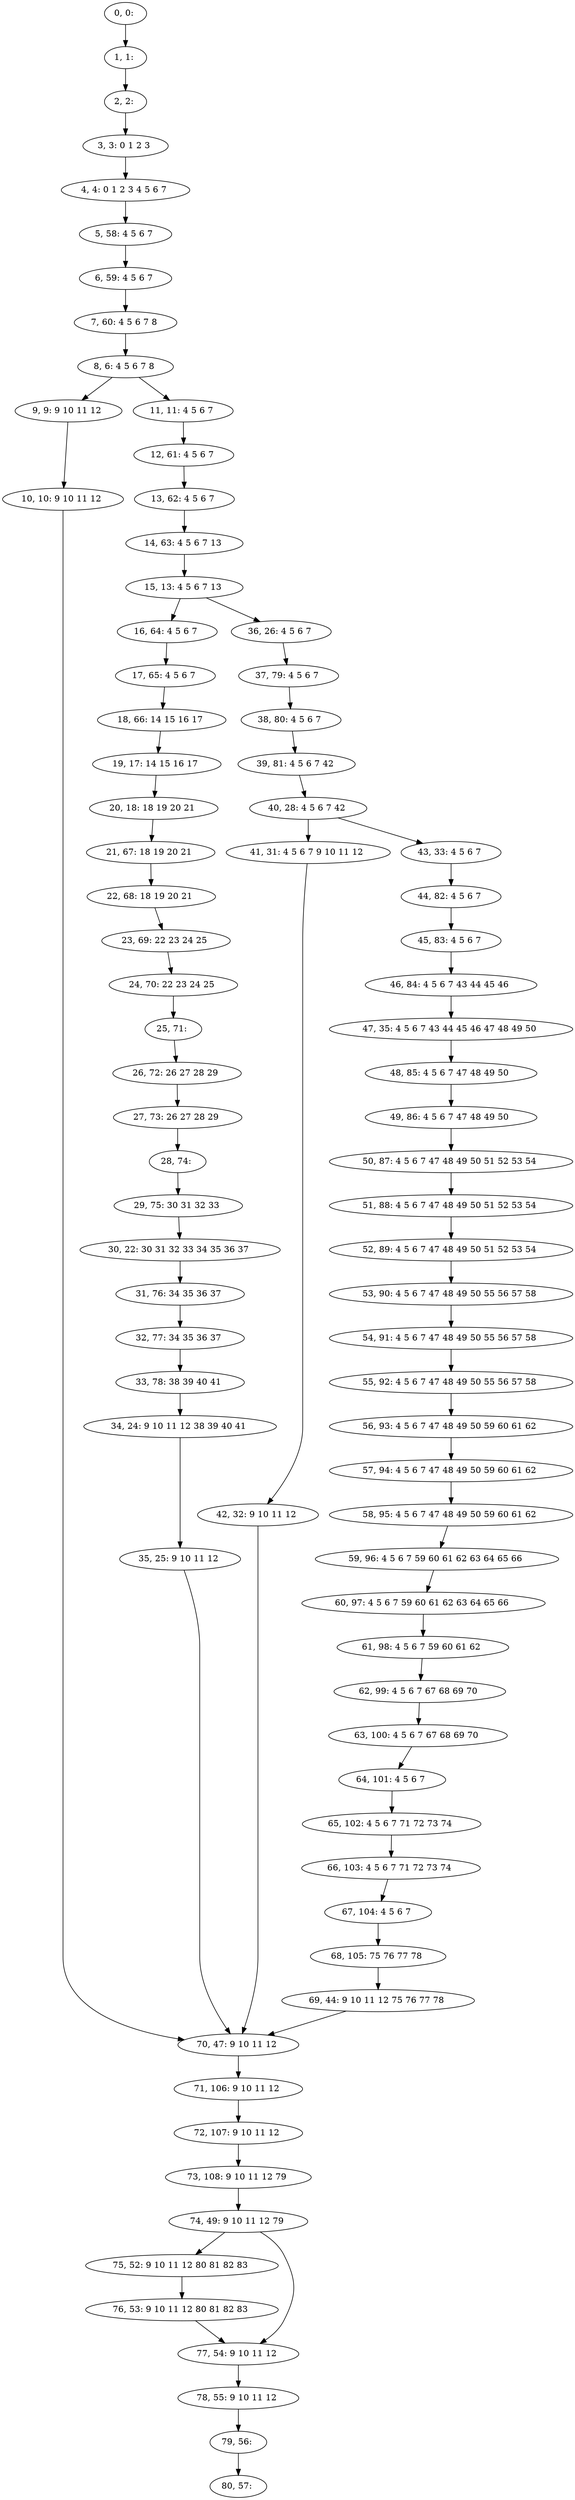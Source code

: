 digraph G {
0[label="0, 0: "];
1[label="1, 1: "];
2[label="2, 2: "];
3[label="3, 3: 0 1 2 3 "];
4[label="4, 4: 0 1 2 3 4 5 6 7 "];
5[label="5, 58: 4 5 6 7 "];
6[label="6, 59: 4 5 6 7 "];
7[label="7, 60: 4 5 6 7 8 "];
8[label="8, 6: 4 5 6 7 8 "];
9[label="9, 9: 9 10 11 12 "];
10[label="10, 10: 9 10 11 12 "];
11[label="11, 11: 4 5 6 7 "];
12[label="12, 61: 4 5 6 7 "];
13[label="13, 62: 4 5 6 7 "];
14[label="14, 63: 4 5 6 7 13 "];
15[label="15, 13: 4 5 6 7 13 "];
16[label="16, 64: 4 5 6 7 "];
17[label="17, 65: 4 5 6 7 "];
18[label="18, 66: 14 15 16 17 "];
19[label="19, 17: 14 15 16 17 "];
20[label="20, 18: 18 19 20 21 "];
21[label="21, 67: 18 19 20 21 "];
22[label="22, 68: 18 19 20 21 "];
23[label="23, 69: 22 23 24 25 "];
24[label="24, 70: 22 23 24 25 "];
25[label="25, 71: "];
26[label="26, 72: 26 27 28 29 "];
27[label="27, 73: 26 27 28 29 "];
28[label="28, 74: "];
29[label="29, 75: 30 31 32 33 "];
30[label="30, 22: 30 31 32 33 34 35 36 37 "];
31[label="31, 76: 34 35 36 37 "];
32[label="32, 77: 34 35 36 37 "];
33[label="33, 78: 38 39 40 41 "];
34[label="34, 24: 9 10 11 12 38 39 40 41 "];
35[label="35, 25: 9 10 11 12 "];
36[label="36, 26: 4 5 6 7 "];
37[label="37, 79: 4 5 6 7 "];
38[label="38, 80: 4 5 6 7 "];
39[label="39, 81: 4 5 6 7 42 "];
40[label="40, 28: 4 5 6 7 42 "];
41[label="41, 31: 4 5 6 7 9 10 11 12 "];
42[label="42, 32: 9 10 11 12 "];
43[label="43, 33: 4 5 6 7 "];
44[label="44, 82: 4 5 6 7 "];
45[label="45, 83: 4 5 6 7 "];
46[label="46, 84: 4 5 6 7 43 44 45 46 "];
47[label="47, 35: 4 5 6 7 43 44 45 46 47 48 49 50 "];
48[label="48, 85: 4 5 6 7 47 48 49 50 "];
49[label="49, 86: 4 5 6 7 47 48 49 50 "];
50[label="50, 87: 4 5 6 7 47 48 49 50 51 52 53 54 "];
51[label="51, 88: 4 5 6 7 47 48 49 50 51 52 53 54 "];
52[label="52, 89: 4 5 6 7 47 48 49 50 51 52 53 54 "];
53[label="53, 90: 4 5 6 7 47 48 49 50 55 56 57 58 "];
54[label="54, 91: 4 5 6 7 47 48 49 50 55 56 57 58 "];
55[label="55, 92: 4 5 6 7 47 48 49 50 55 56 57 58 "];
56[label="56, 93: 4 5 6 7 47 48 49 50 59 60 61 62 "];
57[label="57, 94: 4 5 6 7 47 48 49 50 59 60 61 62 "];
58[label="58, 95: 4 5 6 7 47 48 49 50 59 60 61 62 "];
59[label="59, 96: 4 5 6 7 59 60 61 62 63 64 65 66 "];
60[label="60, 97: 4 5 6 7 59 60 61 62 63 64 65 66 "];
61[label="61, 98: 4 5 6 7 59 60 61 62 "];
62[label="62, 99: 4 5 6 7 67 68 69 70 "];
63[label="63, 100: 4 5 6 7 67 68 69 70 "];
64[label="64, 101: 4 5 6 7 "];
65[label="65, 102: 4 5 6 7 71 72 73 74 "];
66[label="66, 103: 4 5 6 7 71 72 73 74 "];
67[label="67, 104: 4 5 6 7 "];
68[label="68, 105: 75 76 77 78 "];
69[label="69, 44: 9 10 11 12 75 76 77 78 "];
70[label="70, 47: 9 10 11 12 "];
71[label="71, 106: 9 10 11 12 "];
72[label="72, 107: 9 10 11 12 "];
73[label="73, 108: 9 10 11 12 79 "];
74[label="74, 49: 9 10 11 12 79 "];
75[label="75, 52: 9 10 11 12 80 81 82 83 "];
76[label="76, 53: 9 10 11 12 80 81 82 83 "];
77[label="77, 54: 9 10 11 12 "];
78[label="78, 55: 9 10 11 12 "];
79[label="79, 56: "];
80[label="80, 57: "];
0->1 ;
1->2 ;
2->3 ;
3->4 ;
4->5 ;
5->6 ;
6->7 ;
7->8 ;
8->9 ;
8->11 ;
9->10 ;
10->70 ;
11->12 ;
12->13 ;
13->14 ;
14->15 ;
15->16 ;
15->36 ;
16->17 ;
17->18 ;
18->19 ;
19->20 ;
20->21 ;
21->22 ;
22->23 ;
23->24 ;
24->25 ;
25->26 ;
26->27 ;
27->28 ;
28->29 ;
29->30 ;
30->31 ;
31->32 ;
32->33 ;
33->34 ;
34->35 ;
35->70 ;
36->37 ;
37->38 ;
38->39 ;
39->40 ;
40->41 ;
40->43 ;
41->42 ;
42->70 ;
43->44 ;
44->45 ;
45->46 ;
46->47 ;
47->48 ;
48->49 ;
49->50 ;
50->51 ;
51->52 ;
52->53 ;
53->54 ;
54->55 ;
55->56 ;
56->57 ;
57->58 ;
58->59 ;
59->60 ;
60->61 ;
61->62 ;
62->63 ;
63->64 ;
64->65 ;
65->66 ;
66->67 ;
67->68 ;
68->69 ;
69->70 ;
70->71 ;
71->72 ;
72->73 ;
73->74 ;
74->75 ;
74->77 ;
75->76 ;
76->77 ;
77->78 ;
78->79 ;
79->80 ;
}
